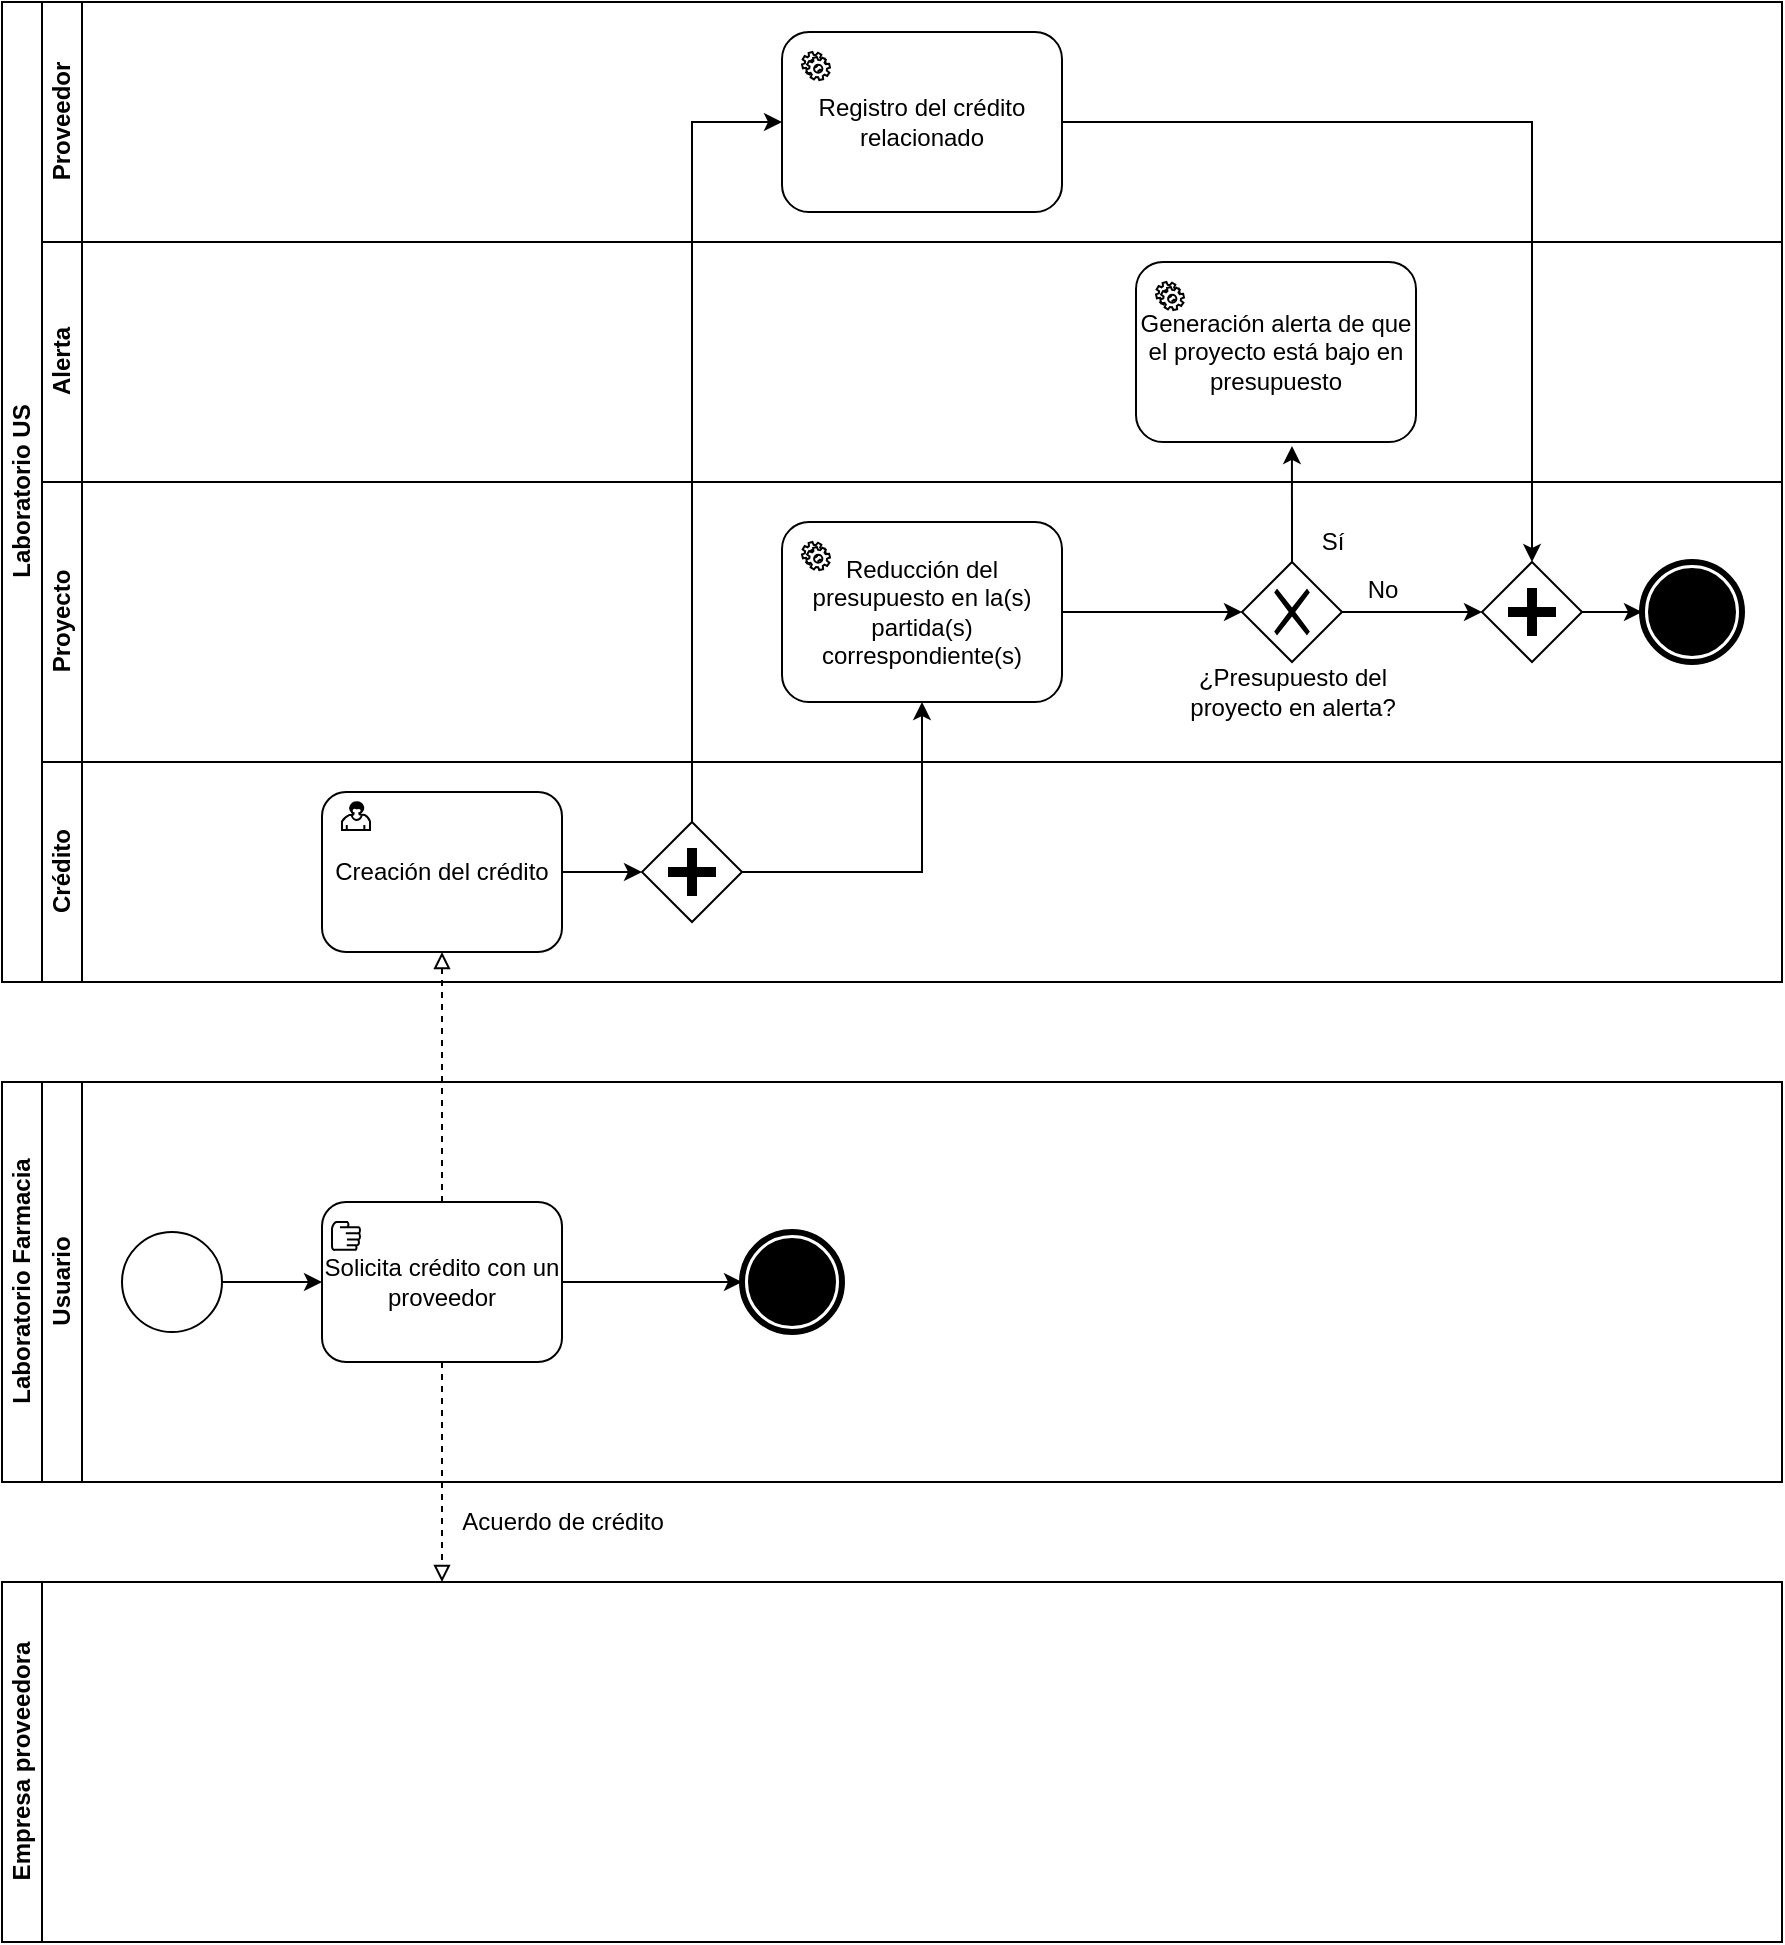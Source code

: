 <mxfile version="13.9.9" type="device"><diagram id="prtHgNgQTEPvFCAcTncT" name="Page-1"><mxGraphModel dx="1129" dy="700" grid="1" gridSize="10" guides="1" tooltips="1" connect="1" arrows="1" fold="1" page="1" pageScale="1" pageWidth="827" pageHeight="1169" math="0" shadow="0"><root><mxCell id="0"/><mxCell id="1" parent="0"/><mxCell id="dNxyNK7c78bLwvsdeMH5-19" value="Laboratorio US" style="swimlane;html=1;childLayout=stackLayout;resizeParent=1;resizeParentMax=0;horizontal=0;startSize=20;horizontalStack=0;" parent="1" vertex="1"><mxGeometry x="120" y="120" width="890" height="490" as="geometry"/></mxCell><mxCell id="dNxyNK7c78bLwvsdeMH5-20" value="Proveedor" style="swimlane;html=1;startSize=20;horizontal=0;" parent="dNxyNK7c78bLwvsdeMH5-19" vertex="1"><mxGeometry x="20" width="870" height="120" as="geometry"/></mxCell><mxCell id="iXMvYGX8kj5sABAbTVR9-29" value="Registro del crédito relacionado" style="shape=ext;rounded=1;html=1;whiteSpace=wrap;" vertex="1" parent="dNxyNK7c78bLwvsdeMH5-20"><mxGeometry x="370" y="15" width="140" height="90" as="geometry"/></mxCell><mxCell id="iXMvYGX8kj5sABAbTVR9-30" value="" style="shape=mxgraph.bpmn.service_task;html=1;outlineConnect=0;" vertex="1" parent="dNxyNK7c78bLwvsdeMH5-20"><mxGeometry x="380" y="25" width="14" height="14" as="geometry"/></mxCell><mxCell id="dNxyNK7c78bLwvsdeMH5-21" value="Alerta" style="swimlane;html=1;startSize=20;horizontal=0;" parent="dNxyNK7c78bLwvsdeMH5-19" vertex="1"><mxGeometry x="20" y="120" width="870" height="120" as="geometry"/></mxCell><mxCell id="iXMvYGX8kj5sABAbTVR9-36" value="Generación alerta de que el proyecto está bajo en presupuesto" style="shape=ext;rounded=1;html=1;whiteSpace=wrap;" vertex="1" parent="dNxyNK7c78bLwvsdeMH5-21"><mxGeometry x="547" y="10" width="140" height="90" as="geometry"/></mxCell><mxCell id="iXMvYGX8kj5sABAbTVR9-37" value="" style="shape=mxgraph.bpmn.service_task;html=1;outlineConnect=0;" vertex="1" parent="dNxyNK7c78bLwvsdeMH5-21"><mxGeometry x="557" y="20" width="14" height="14" as="geometry"/></mxCell><mxCell id="iXMvYGX8kj5sABAbTVR9-1" value="Proyecto" style="swimlane;html=1;startSize=20;horizontal=0;" vertex="1" parent="dNxyNK7c78bLwvsdeMH5-19"><mxGeometry x="20" y="240" width="870" height="140" as="geometry"/></mxCell><mxCell id="iXMvYGX8kj5sABAbTVR9-38" style="edgeStyle=orthogonalEdgeStyle;rounded=0;orthogonalLoop=1;jettySize=auto;html=1;exitX=1;exitY=0.5;exitDx=0;exitDy=0;endArrow=classic;endFill=1;" edge="1" parent="iXMvYGX8kj5sABAbTVR9-1" source="iXMvYGX8kj5sABAbTVR9-26" target="iXMvYGX8kj5sABAbTVR9-35"><mxGeometry relative="1" as="geometry"/></mxCell><mxCell id="iXMvYGX8kj5sABAbTVR9-26" value="Reducción del presupuesto en la(s) partida(s) correspondiente(s)" style="shape=ext;rounded=1;html=1;whiteSpace=wrap;" vertex="1" parent="iXMvYGX8kj5sABAbTVR9-1"><mxGeometry x="370" y="20" width="140" height="90" as="geometry"/></mxCell><mxCell id="iXMvYGX8kj5sABAbTVR9-28" value="" style="shape=mxgraph.bpmn.service_task;html=1;outlineConnect=0;" vertex="1" parent="iXMvYGX8kj5sABAbTVR9-1"><mxGeometry x="380" y="30" width="14" height="14" as="geometry"/></mxCell><mxCell id="iXMvYGX8kj5sABAbTVR9-45" style="edgeStyle=orthogonalEdgeStyle;rounded=0;orthogonalLoop=1;jettySize=auto;html=1;exitX=1;exitY=0.5;exitDx=0;exitDy=0;entryX=0;entryY=0.5;entryDx=0;entryDy=0;endArrow=classic;endFill=1;" edge="1" parent="iXMvYGX8kj5sABAbTVR9-1" source="iXMvYGX8kj5sABAbTVR9-35" target="iXMvYGX8kj5sABAbTVR9-43"><mxGeometry relative="1" as="geometry"/></mxCell><mxCell id="iXMvYGX8kj5sABAbTVR9-35" value="" style="shape=mxgraph.bpmn.shape;html=1;verticalLabelPosition=bottom;labelBackgroundColor=#ffffff;verticalAlign=top;align=center;perimeter=rhombusPerimeter;background=gateway;outlineConnect=0;outline=none;symbol=exclusiveGw;" vertex="1" parent="iXMvYGX8kj5sABAbTVR9-1"><mxGeometry x="600" y="40" width="50" height="50" as="geometry"/></mxCell><mxCell id="iXMvYGX8kj5sABAbTVR9-42" value="" style="shape=mxgraph.bpmn.shape;html=1;verticalLabelPosition=bottom;labelBackgroundColor=#ffffff;verticalAlign=top;align=center;perimeter=ellipsePerimeter;outlineConnect=0;outline=end;symbol=terminate;" vertex="1" parent="iXMvYGX8kj5sABAbTVR9-1"><mxGeometry x="800" y="40" width="50" height="50" as="geometry"/></mxCell><mxCell id="iXMvYGX8kj5sABAbTVR9-46" style="edgeStyle=orthogonalEdgeStyle;rounded=0;orthogonalLoop=1;jettySize=auto;html=1;exitX=1;exitY=0.5;exitDx=0;exitDy=0;endArrow=classic;endFill=1;" edge="1" parent="iXMvYGX8kj5sABAbTVR9-1" source="iXMvYGX8kj5sABAbTVR9-43" target="iXMvYGX8kj5sABAbTVR9-42"><mxGeometry relative="1" as="geometry"/></mxCell><mxCell id="iXMvYGX8kj5sABAbTVR9-43" value="" style="shape=mxgraph.bpmn.shape;html=1;verticalLabelPosition=bottom;labelBackgroundColor=#ffffff;verticalAlign=top;align=center;perimeter=rhombusPerimeter;background=gateway;outlineConnect=0;outline=none;symbol=parallelGw;" vertex="1" parent="iXMvYGX8kj5sABAbTVR9-1"><mxGeometry x="720" y="40" width="50" height="50" as="geometry"/></mxCell><mxCell id="iXMvYGX8kj5sABAbTVR9-49" value="¿Presupuesto del &lt;br&gt;proyecto en alerta?" style="text;html=1;align=center;verticalAlign=middle;resizable=0;points=[];autosize=1;" vertex="1" parent="iXMvYGX8kj5sABAbTVR9-1"><mxGeometry x="565" y="90" width="120" height="30" as="geometry"/></mxCell><mxCell id="iXMvYGX8kj5sABAbTVR9-50" value="Sí" style="text;html=1;align=center;verticalAlign=middle;resizable=0;points=[];autosize=1;" vertex="1" parent="iXMvYGX8kj5sABAbTVR9-1"><mxGeometry x="630" y="20" width="30" height="20" as="geometry"/></mxCell><mxCell id="iXMvYGX8kj5sABAbTVR9-51" value="No" style="text;html=1;align=center;verticalAlign=middle;resizable=0;points=[];autosize=1;" vertex="1" parent="iXMvYGX8kj5sABAbTVR9-1"><mxGeometry x="655" y="44" width="30" height="20" as="geometry"/></mxCell><mxCell id="dNxyNK7c78bLwvsdeMH5-22" value="Crédito" style="swimlane;html=1;startSize=20;horizontal=0;" parent="dNxyNK7c78bLwvsdeMH5-19" vertex="1"><mxGeometry x="20" y="380" width="870" height="110" as="geometry"/></mxCell><mxCell id="iXMvYGX8kj5sABAbTVR9-32" style="edgeStyle=orthogonalEdgeStyle;rounded=0;orthogonalLoop=1;jettySize=auto;html=1;exitX=1;exitY=0.5;exitDx=0;exitDy=0;entryX=0;entryY=0.5;entryDx=0;entryDy=0;endArrow=classic;endFill=1;" edge="1" parent="dNxyNK7c78bLwvsdeMH5-22" source="iXMvYGX8kj5sABAbTVR9-23" target="iXMvYGX8kj5sABAbTVR9-31"><mxGeometry relative="1" as="geometry"/></mxCell><mxCell id="iXMvYGX8kj5sABAbTVR9-23" value="Creación del crédito" style="shape=ext;rounded=1;html=1;whiteSpace=wrap;" vertex="1" parent="dNxyNK7c78bLwvsdeMH5-22"><mxGeometry x="140" y="15" width="120" height="80" as="geometry"/></mxCell><mxCell id="iXMvYGX8kj5sABAbTVR9-25" value="" style="shape=mxgraph.bpmn.user_task;html=1;outlineConnect=0;" vertex="1" parent="dNxyNK7c78bLwvsdeMH5-22"><mxGeometry x="150" y="20" width="14" height="14" as="geometry"/></mxCell><mxCell id="iXMvYGX8kj5sABAbTVR9-31" value="" style="shape=mxgraph.bpmn.shape;html=1;verticalLabelPosition=bottom;labelBackgroundColor=#ffffff;verticalAlign=top;align=center;perimeter=rhombusPerimeter;background=gateway;outlineConnect=0;outline=none;symbol=parallelGw;" vertex="1" parent="dNxyNK7c78bLwvsdeMH5-22"><mxGeometry x="300" y="30" width="50" height="50" as="geometry"/></mxCell><mxCell id="iXMvYGX8kj5sABAbTVR9-33" style="edgeStyle=orthogonalEdgeStyle;rounded=0;orthogonalLoop=1;jettySize=auto;html=1;exitX=0.5;exitY=0;exitDx=0;exitDy=0;entryX=0;entryY=0.5;entryDx=0;entryDy=0;endArrow=classic;endFill=1;" edge="1" parent="dNxyNK7c78bLwvsdeMH5-19" source="iXMvYGX8kj5sABAbTVR9-31" target="iXMvYGX8kj5sABAbTVR9-29"><mxGeometry relative="1" as="geometry"/></mxCell><mxCell id="iXMvYGX8kj5sABAbTVR9-34" style="edgeStyle=orthogonalEdgeStyle;rounded=0;orthogonalLoop=1;jettySize=auto;html=1;exitX=1;exitY=0.5;exitDx=0;exitDy=0;endArrow=classic;endFill=1;" edge="1" parent="dNxyNK7c78bLwvsdeMH5-19" source="iXMvYGX8kj5sABAbTVR9-31" target="iXMvYGX8kj5sABAbTVR9-26"><mxGeometry relative="1" as="geometry"/></mxCell><mxCell id="iXMvYGX8kj5sABAbTVR9-39" style="edgeStyle=orthogonalEdgeStyle;rounded=0;orthogonalLoop=1;jettySize=auto;html=1;exitX=0.5;exitY=0;exitDx=0;exitDy=0;entryX=0.557;entryY=1.022;entryDx=0;entryDy=0;entryPerimeter=0;endArrow=classic;endFill=1;" edge="1" parent="dNxyNK7c78bLwvsdeMH5-19" source="iXMvYGX8kj5sABAbTVR9-35" target="iXMvYGX8kj5sABAbTVR9-36"><mxGeometry relative="1" as="geometry"/></mxCell><mxCell id="iXMvYGX8kj5sABAbTVR9-44" style="edgeStyle=orthogonalEdgeStyle;rounded=0;orthogonalLoop=1;jettySize=auto;html=1;exitX=1;exitY=0.5;exitDx=0;exitDy=0;entryX=0.5;entryY=0;entryDx=0;entryDy=0;endArrow=classic;endFill=1;" edge="1" parent="dNxyNK7c78bLwvsdeMH5-19" source="iXMvYGX8kj5sABAbTVR9-29" target="iXMvYGX8kj5sABAbTVR9-43"><mxGeometry relative="1" as="geometry"/></mxCell><mxCell id="iXMvYGX8kj5sABAbTVR9-8" value="Laboratorio Farmacia" style="swimlane;html=1;childLayout=stackLayout;resizeParent=1;resizeParentMax=0;horizontal=0;startSize=20;horizontalStack=0;" vertex="1" parent="1"><mxGeometry x="120" y="660" width="890" height="200" as="geometry"/></mxCell><mxCell id="iXMvYGX8kj5sABAbTVR9-9" value="Usuario" style="swimlane;html=1;startSize=20;horizontal=0;" vertex="1" parent="iXMvYGX8kj5sABAbTVR9-8"><mxGeometry x="20" width="870" height="200" as="geometry"/></mxCell><mxCell id="iXMvYGX8kj5sABAbTVR9-21" style="edgeStyle=orthogonalEdgeStyle;rounded=0;orthogonalLoop=1;jettySize=auto;html=1;exitX=1;exitY=0.5;exitDx=0;exitDy=0;entryX=0;entryY=0.5;entryDx=0;entryDy=0;endArrow=classic;endFill=1;" edge="1" parent="iXMvYGX8kj5sABAbTVR9-9" source="iXMvYGX8kj5sABAbTVR9-14" target="iXMvYGX8kj5sABAbTVR9-15"><mxGeometry relative="1" as="geometry"/></mxCell><mxCell id="iXMvYGX8kj5sABAbTVR9-14" value="" style="shape=mxgraph.bpmn.shape;html=1;verticalLabelPosition=bottom;labelBackgroundColor=#ffffff;verticalAlign=top;align=center;perimeter=ellipsePerimeter;outlineConnect=0;outline=standard;symbol=general;" vertex="1" parent="iXMvYGX8kj5sABAbTVR9-9"><mxGeometry x="40" y="75" width="50" height="50" as="geometry"/></mxCell><mxCell id="iXMvYGX8kj5sABAbTVR9-41" style="edgeStyle=orthogonalEdgeStyle;rounded=0;orthogonalLoop=1;jettySize=auto;html=1;exitX=1;exitY=0.5;exitDx=0;exitDy=0;entryX=0;entryY=0.5;entryDx=0;entryDy=0;endArrow=classic;endFill=1;" edge="1" parent="iXMvYGX8kj5sABAbTVR9-9" source="iXMvYGX8kj5sABAbTVR9-15" target="iXMvYGX8kj5sABAbTVR9-40"><mxGeometry relative="1" as="geometry"/></mxCell><mxCell id="iXMvYGX8kj5sABAbTVR9-15" value="Solicita crédito con un proveedor" style="shape=ext;rounded=1;html=1;whiteSpace=wrap;" vertex="1" parent="iXMvYGX8kj5sABAbTVR9-9"><mxGeometry x="140" y="60" width="120" height="80" as="geometry"/></mxCell><mxCell id="iXMvYGX8kj5sABAbTVR9-24" value="" style="shape=mxgraph.bpmn.manual_task;html=1;outlineConnect=0;" vertex="1" parent="iXMvYGX8kj5sABAbTVR9-9"><mxGeometry x="145" y="70" width="14" height="14" as="geometry"/></mxCell><mxCell id="iXMvYGX8kj5sABAbTVR9-40" value="" style="shape=mxgraph.bpmn.shape;html=1;verticalLabelPosition=bottom;labelBackgroundColor=#ffffff;verticalAlign=top;align=center;perimeter=ellipsePerimeter;outlineConnect=0;outline=end;symbol=terminate;" vertex="1" parent="iXMvYGX8kj5sABAbTVR9-9"><mxGeometry x="350" y="75" width="50" height="50" as="geometry"/></mxCell><mxCell id="iXMvYGX8kj5sABAbTVR9-16" value="Empresa proveedora" style="swimlane;html=1;childLayout=stackLayout;resizeParent=1;resizeParentMax=0;horizontal=0;startSize=20;horizontalStack=0;" vertex="1" parent="1"><mxGeometry x="120" y="910" width="890" height="180" as="geometry"/></mxCell><mxCell id="iXMvYGX8kj5sABAbTVR9-20" style="edgeStyle=orthogonalEdgeStyle;rounded=0;orthogonalLoop=1;jettySize=auto;html=1;exitX=0.5;exitY=1;exitDx=0;exitDy=0;dashed=1;endArrow=block;endFill=0;" edge="1" parent="1" source="iXMvYGX8kj5sABAbTVR9-15"><mxGeometry relative="1" as="geometry"><mxPoint x="340" y="910" as="targetPoint"/></mxGeometry></mxCell><mxCell id="iXMvYGX8kj5sABAbTVR9-22" value="Acuerdo de crédito" style="text;html=1;align=center;verticalAlign=middle;resizable=0;points=[];autosize=1;" vertex="1" parent="1"><mxGeometry x="340" y="870" width="120" height="20" as="geometry"/></mxCell><mxCell id="iXMvYGX8kj5sABAbTVR9-48" style="edgeStyle=orthogonalEdgeStyle;rounded=0;orthogonalLoop=1;jettySize=auto;html=1;exitX=0.5;exitY=0;exitDx=0;exitDy=0;entryX=0.5;entryY=1;entryDx=0;entryDy=0;endArrow=block;endFill=0;dashed=1;" edge="1" parent="1" source="iXMvYGX8kj5sABAbTVR9-15" target="iXMvYGX8kj5sABAbTVR9-23"><mxGeometry relative="1" as="geometry"/></mxCell></root></mxGraphModel></diagram></mxfile>